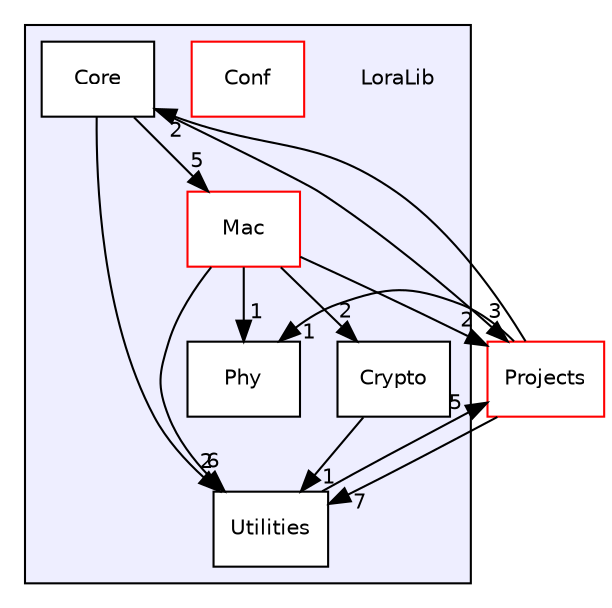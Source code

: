 digraph "LoraLib" {
  compound=true
  node [ fontsize="10", fontname="Helvetica"];
  edge [ labelfontsize="10", labelfontname="Helvetica"];
  subgraph clusterdir_878635d2ccdb6aa6ab3ba685c8bd0903 {
    graph [ bgcolor="#eeeeff", pencolor="black", label="" URL="dir_878635d2ccdb6aa6ab3ba685c8bd0903.html"];
    dir_878635d2ccdb6aa6ab3ba685c8bd0903 [shape=plaintext label="LoraLib"];
    dir_d36795412daf6c796b58e013c25acda1 [shape=box label="Conf" color="red" fillcolor="white" style="filled" URL="dir_d36795412daf6c796b58e013c25acda1.html"];
    dir_be08e10af6292c91f505dec4ce846625 [shape=box label="Core" color="black" fillcolor="white" style="filled" URL="dir_be08e10af6292c91f505dec4ce846625.html"];
    dir_2003fc44d714abd685a4a4d73dd09b13 [shape=box label="Crypto" color="black" fillcolor="white" style="filled" URL="dir_2003fc44d714abd685a4a4d73dd09b13.html"];
    dir_dcc3f3a2ef60cd59876b06f488984cc7 [shape=box label="Mac" color="red" fillcolor="white" style="filled" URL="dir_dcc3f3a2ef60cd59876b06f488984cc7.html"];
    dir_42d92c0ad260e61d9ec5c856feb0dd22 [shape=box label="Phy" color="black" fillcolor="white" style="filled" URL="dir_42d92c0ad260e61d9ec5c856feb0dd22.html"];
    dir_cdca82bb84e552384c32423304757306 [shape=box label="Utilities" color="black" fillcolor="white" style="filled" URL="dir_cdca82bb84e552384c32423304757306.html"];
  }
  dir_7a6499598ddcfcabe96e224cb4a6d834 [shape=box label="Projects" fillcolor="white" style="filled" color="red" URL="dir_7a6499598ddcfcabe96e224cb4a6d834.html"];
  dir_be08e10af6292c91f505dec4ce846625->dir_cdca82bb84e552384c32423304757306 [headlabel="2", labeldistance=1.5 headhref="dir_000007_000012.html"];
  dir_be08e10af6292c91f505dec4ce846625->dir_7a6499598ddcfcabe96e224cb4a6d834 [headlabel="3", labeldistance=1.5 headhref="dir_000007_000013.html"];
  dir_be08e10af6292c91f505dec4ce846625->dir_dcc3f3a2ef60cd59876b06f488984cc7 [headlabel="5", labeldistance=1.5 headhref="dir_000007_000009.html"];
  dir_2003fc44d714abd685a4a4d73dd09b13->dir_cdca82bb84e552384c32423304757306 [headlabel="1", labeldistance=1.5 headhref="dir_000008_000012.html"];
  dir_cdca82bb84e552384c32423304757306->dir_7a6499598ddcfcabe96e224cb4a6d834 [headlabel="5", labeldistance=1.5 headhref="dir_000012_000013.html"];
  dir_7a6499598ddcfcabe96e224cb4a6d834->dir_42d92c0ad260e61d9ec5c856feb0dd22 [headlabel="1", labeldistance=1.5 headhref="dir_000013_000011.html"];
  dir_7a6499598ddcfcabe96e224cb4a6d834->dir_be08e10af6292c91f505dec4ce846625 [headlabel="2", labeldistance=1.5 headhref="dir_000013_000007.html"];
  dir_7a6499598ddcfcabe96e224cb4a6d834->dir_cdca82bb84e552384c32423304757306 [headlabel="7", labeldistance=1.5 headhref="dir_000013_000012.html"];
  dir_dcc3f3a2ef60cd59876b06f488984cc7->dir_42d92c0ad260e61d9ec5c856feb0dd22 [headlabel="1", labeldistance=1.5 headhref="dir_000009_000011.html"];
  dir_dcc3f3a2ef60cd59876b06f488984cc7->dir_2003fc44d714abd685a4a4d73dd09b13 [headlabel="2", labeldistance=1.5 headhref="dir_000009_000008.html"];
  dir_dcc3f3a2ef60cd59876b06f488984cc7->dir_cdca82bb84e552384c32423304757306 [headlabel="6", labeldistance=1.5 headhref="dir_000009_000012.html"];
  dir_dcc3f3a2ef60cd59876b06f488984cc7->dir_7a6499598ddcfcabe96e224cb4a6d834 [headlabel="2", labeldistance=1.5 headhref="dir_000009_000013.html"];
}

